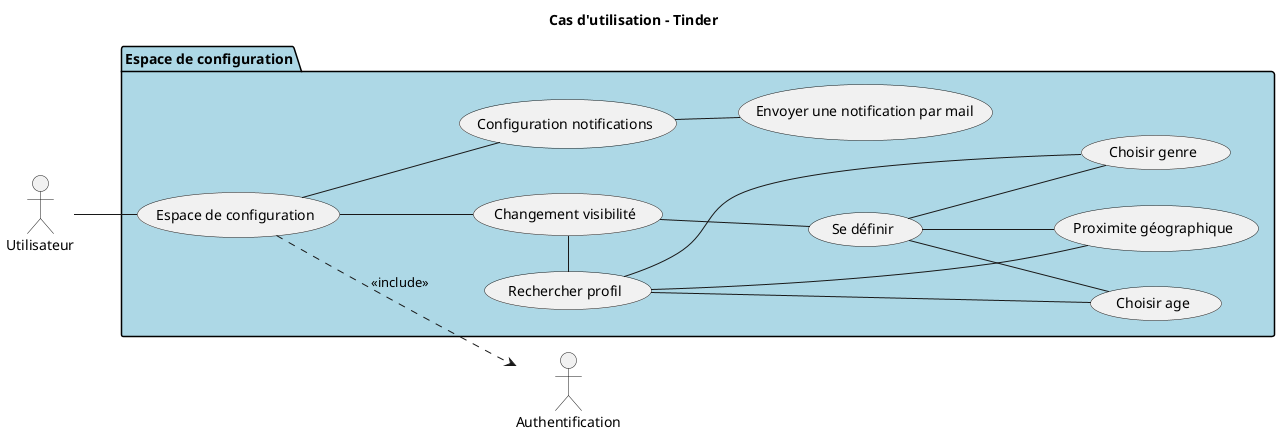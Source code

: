 @startuml

left to right direction
title Cas d'utilisation - Tinder

'Acteurs'
actor Utilisateur
actor "Authentification"


package "Espace de configuration" #LightBlue {

    usecase "Espace de configuration" as config_espace
    usecase "Changement visibilité" as config_visibilite
    usecase "Proximite géographique" as config_proximite
    usecase "Choisir age" as config_age
    usecase "Choisir genre" as config_genre
    usecase "Se définir" as config_ses_critere_visibilite
    usecase "Rechercher profil" as config_critere_visibilite_autres
    usecase "Configuration notifications" as config_notif
    usecase "Envoyer une notification par mail" as config_mail

    Utilisateur -- config_espace

    config_espace -- config_visibilite
    config_espace -- config_notif
    config_espace ..> Authentification : <<include>>

    config_notif -- config_mail

    config_visibilite -- config_ses_critere_visibilite
    config_visibilite -left- config_critere_visibilite_autres

    config_critere_visibilite_autres -up- config_proximite
    config_critere_visibilite_autres -up- config_age
    config_critere_visibilite_autres -up- config_genre

    config_ses_critere_visibilite -down- config_proximite
    config_ses_critere_visibilite -down- config_age
    config_ses_critere_visibilite -down- config_genre

}

@enduml
